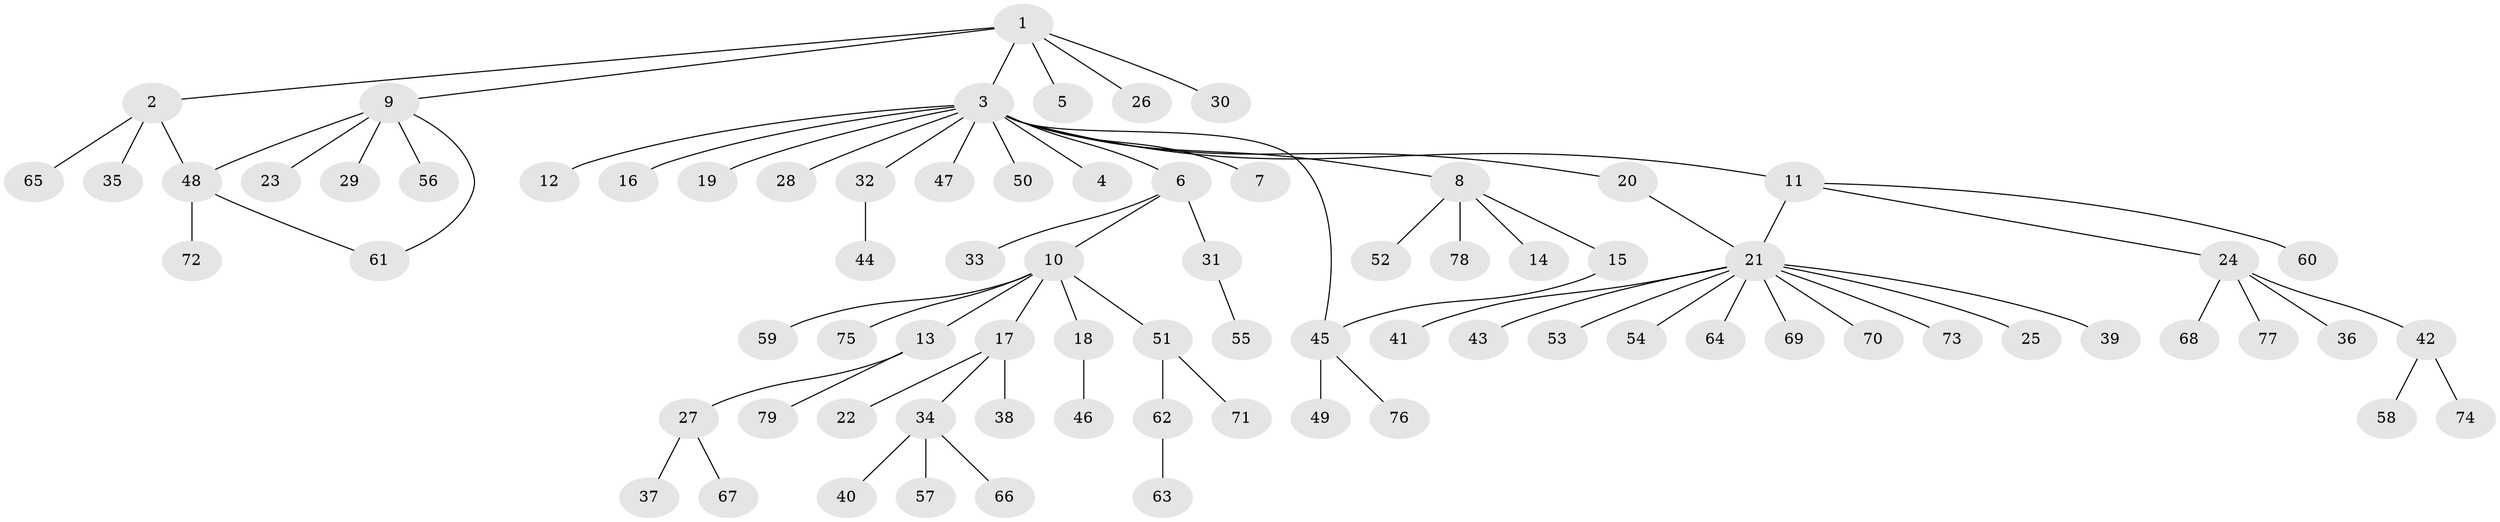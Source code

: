 // coarse degree distribution, {4: 0.04878048780487805, 3: 0.17073170731707318, 14: 0.024390243902439025, 1: 0.5609756097560976, 6: 0.024390243902439025, 2: 0.17073170731707318}
// Generated by graph-tools (version 1.1) at 2025/50/03/04/25 22:50:28]
// undirected, 79 vertices, 82 edges
graph export_dot {
  node [color=gray90,style=filled];
  1;
  2;
  3;
  4;
  5;
  6;
  7;
  8;
  9;
  10;
  11;
  12;
  13;
  14;
  15;
  16;
  17;
  18;
  19;
  20;
  21;
  22;
  23;
  24;
  25;
  26;
  27;
  28;
  29;
  30;
  31;
  32;
  33;
  34;
  35;
  36;
  37;
  38;
  39;
  40;
  41;
  42;
  43;
  44;
  45;
  46;
  47;
  48;
  49;
  50;
  51;
  52;
  53;
  54;
  55;
  56;
  57;
  58;
  59;
  60;
  61;
  62;
  63;
  64;
  65;
  66;
  67;
  68;
  69;
  70;
  71;
  72;
  73;
  74;
  75;
  76;
  77;
  78;
  79;
  1 -- 2;
  1 -- 3;
  1 -- 5;
  1 -- 9;
  1 -- 26;
  1 -- 30;
  2 -- 35;
  2 -- 48;
  2 -- 65;
  3 -- 4;
  3 -- 6;
  3 -- 7;
  3 -- 8;
  3 -- 11;
  3 -- 12;
  3 -- 16;
  3 -- 19;
  3 -- 20;
  3 -- 28;
  3 -- 32;
  3 -- 45;
  3 -- 47;
  3 -- 50;
  6 -- 10;
  6 -- 31;
  6 -- 33;
  8 -- 14;
  8 -- 15;
  8 -- 52;
  8 -- 78;
  9 -- 23;
  9 -- 29;
  9 -- 48;
  9 -- 56;
  9 -- 61;
  10 -- 13;
  10 -- 17;
  10 -- 18;
  10 -- 51;
  10 -- 59;
  10 -- 75;
  11 -- 21;
  11 -- 24;
  11 -- 60;
  13 -- 27;
  13 -- 79;
  15 -- 45;
  17 -- 22;
  17 -- 34;
  17 -- 38;
  18 -- 46;
  20 -- 21;
  21 -- 25;
  21 -- 39;
  21 -- 41;
  21 -- 43;
  21 -- 53;
  21 -- 54;
  21 -- 64;
  21 -- 69;
  21 -- 70;
  21 -- 73;
  24 -- 36;
  24 -- 42;
  24 -- 68;
  24 -- 77;
  27 -- 37;
  27 -- 67;
  31 -- 55;
  32 -- 44;
  34 -- 40;
  34 -- 57;
  34 -- 66;
  42 -- 58;
  42 -- 74;
  45 -- 49;
  45 -- 76;
  48 -- 61;
  48 -- 72;
  51 -- 62;
  51 -- 71;
  62 -- 63;
}
